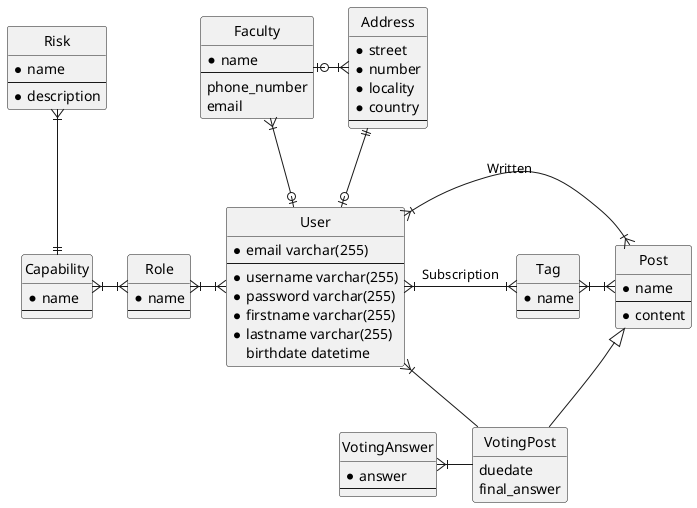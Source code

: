 @startuml db_mdl

hide circle
hide empty members

' entity Entity {
'    * identifying_attribute
'    --
'    * mandatory_attribute
'    optional_attribute
' }

' ' zero or one
' A |o--o| B

' ' exactly one
' C ||--|| D

' ' zero or many
' E }o--o{ F

' ' one or many
' G }|--|{ H

entity User {
  * email varchar(255)
  --
  * username varchar(255)
  * password varchar(255)
  * firstname varchar(255)
  * lastname varchar(255)
  birthdate datetime
}

entity Address {
  * street
  * number
  * locality
  * country
  --
}



entity Tag {
  * name
  --
}

entity Post {
  * name
  --
  * content
}

entity Role {
  * name
  --
}

entity Capability {
  * name
  --
}

entity Risk {
  * name
  --
  * description
}

entity VotingPost {
  duedate
  final_answer
}

entity VotingAnswer {
  * answer
  --
}

entity Faculty  {
  * name
  --
  phone_number
  email
}

Address ||--o| User
Tag }|-|{ Post

Faculty }|--o| User
Faculty |o-|{ Address

Risk }|--|| Capability
Capability }|-|{ Role
Role }|-|{ User

User }|-|{ Tag : Subscription
User }|-|{ Post : Written

Post <|-- VotingPost
VotingAnswer }|- VotingPost
User }|- VotingPost

@enduml